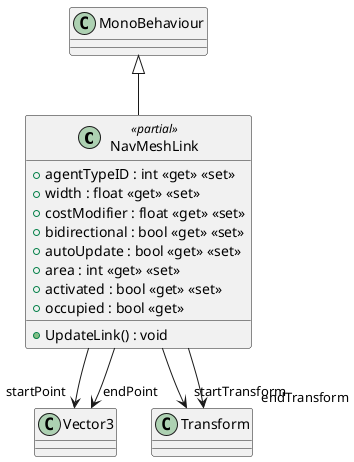 @startuml
class NavMeshLink <<partial>> {
    + agentTypeID : int <<get>> <<set>>
    + width : float <<get>> <<set>>
    + costModifier : float <<get>> <<set>>
    + bidirectional : bool <<get>> <<set>>
    + autoUpdate : bool <<get>> <<set>>
    + area : int <<get>> <<set>>
    + activated : bool <<get>> <<set>>
    + occupied : bool <<get>>
    + UpdateLink() : void
}
MonoBehaviour <|-- NavMeshLink
NavMeshLink --> "startPoint" Vector3
NavMeshLink --> "endPoint" Vector3
NavMeshLink --> "startTransform" Transform
NavMeshLink --> "endTransform" Transform
@enduml
